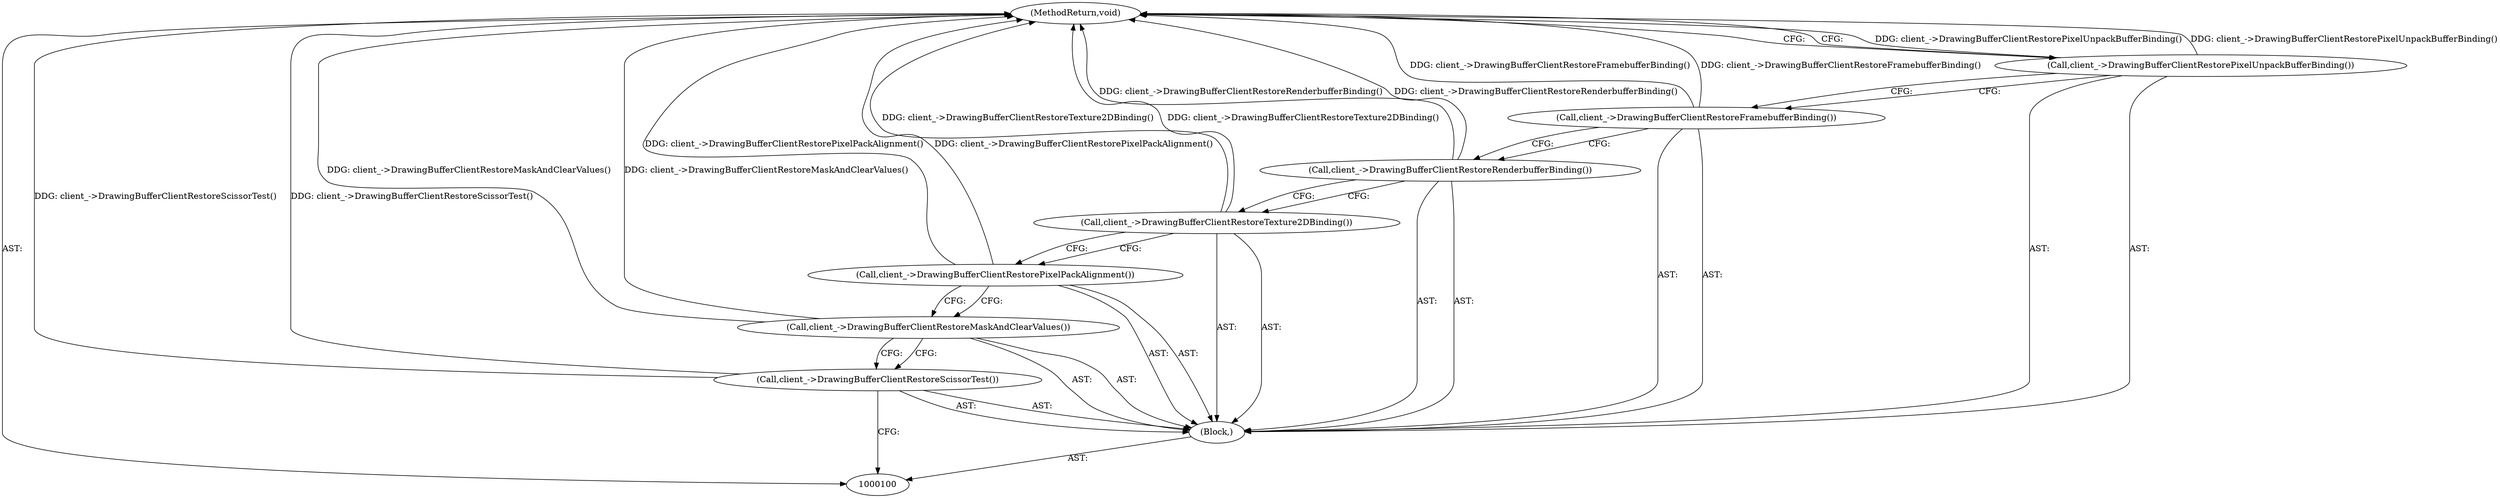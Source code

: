 digraph "1_Chrome_f6ac1dba5e36f338a490752a2cbef3339096d9fe_5" {
"1000109" [label="(MethodReturn,void)"];
"1000101" [label="(Block,)"];
"1000102" [label="(Call,client_->DrawingBufferClientRestoreScissorTest())"];
"1000103" [label="(Call,client_->DrawingBufferClientRestoreMaskAndClearValues())"];
"1000104" [label="(Call,client_->DrawingBufferClientRestorePixelPackAlignment())"];
"1000105" [label="(Call,client_->DrawingBufferClientRestoreTexture2DBinding())"];
"1000106" [label="(Call,client_->DrawingBufferClientRestoreRenderbufferBinding())"];
"1000107" [label="(Call,client_->DrawingBufferClientRestoreFramebufferBinding())"];
"1000108" [label="(Call,client_->DrawingBufferClientRestorePixelUnpackBufferBinding())"];
"1000109" -> "1000100"  [label="AST: "];
"1000109" -> "1000108"  [label="CFG: "];
"1000108" -> "1000109"  [label="DDG: client_->DrawingBufferClientRestorePixelUnpackBufferBinding()"];
"1000107" -> "1000109"  [label="DDG: client_->DrawingBufferClientRestoreFramebufferBinding()"];
"1000104" -> "1000109"  [label="DDG: client_->DrawingBufferClientRestorePixelPackAlignment()"];
"1000105" -> "1000109"  [label="DDG: client_->DrawingBufferClientRestoreTexture2DBinding()"];
"1000103" -> "1000109"  [label="DDG: client_->DrawingBufferClientRestoreMaskAndClearValues()"];
"1000102" -> "1000109"  [label="DDG: client_->DrawingBufferClientRestoreScissorTest()"];
"1000106" -> "1000109"  [label="DDG: client_->DrawingBufferClientRestoreRenderbufferBinding()"];
"1000101" -> "1000100"  [label="AST: "];
"1000102" -> "1000101"  [label="AST: "];
"1000103" -> "1000101"  [label="AST: "];
"1000104" -> "1000101"  [label="AST: "];
"1000105" -> "1000101"  [label="AST: "];
"1000106" -> "1000101"  [label="AST: "];
"1000107" -> "1000101"  [label="AST: "];
"1000108" -> "1000101"  [label="AST: "];
"1000102" -> "1000101"  [label="AST: "];
"1000102" -> "1000100"  [label="CFG: "];
"1000103" -> "1000102"  [label="CFG: "];
"1000102" -> "1000109"  [label="DDG: client_->DrawingBufferClientRestoreScissorTest()"];
"1000103" -> "1000101"  [label="AST: "];
"1000103" -> "1000102"  [label="CFG: "];
"1000104" -> "1000103"  [label="CFG: "];
"1000103" -> "1000109"  [label="DDG: client_->DrawingBufferClientRestoreMaskAndClearValues()"];
"1000104" -> "1000101"  [label="AST: "];
"1000104" -> "1000103"  [label="CFG: "];
"1000105" -> "1000104"  [label="CFG: "];
"1000104" -> "1000109"  [label="DDG: client_->DrawingBufferClientRestorePixelPackAlignment()"];
"1000105" -> "1000101"  [label="AST: "];
"1000105" -> "1000104"  [label="CFG: "];
"1000106" -> "1000105"  [label="CFG: "];
"1000105" -> "1000109"  [label="DDG: client_->DrawingBufferClientRestoreTexture2DBinding()"];
"1000106" -> "1000101"  [label="AST: "];
"1000106" -> "1000105"  [label="CFG: "];
"1000107" -> "1000106"  [label="CFG: "];
"1000106" -> "1000109"  [label="DDG: client_->DrawingBufferClientRestoreRenderbufferBinding()"];
"1000107" -> "1000101"  [label="AST: "];
"1000107" -> "1000106"  [label="CFG: "];
"1000108" -> "1000107"  [label="CFG: "];
"1000107" -> "1000109"  [label="DDG: client_->DrawingBufferClientRestoreFramebufferBinding()"];
"1000108" -> "1000101"  [label="AST: "];
"1000108" -> "1000107"  [label="CFG: "];
"1000109" -> "1000108"  [label="CFG: "];
"1000108" -> "1000109"  [label="DDG: client_->DrawingBufferClientRestorePixelUnpackBufferBinding()"];
}
